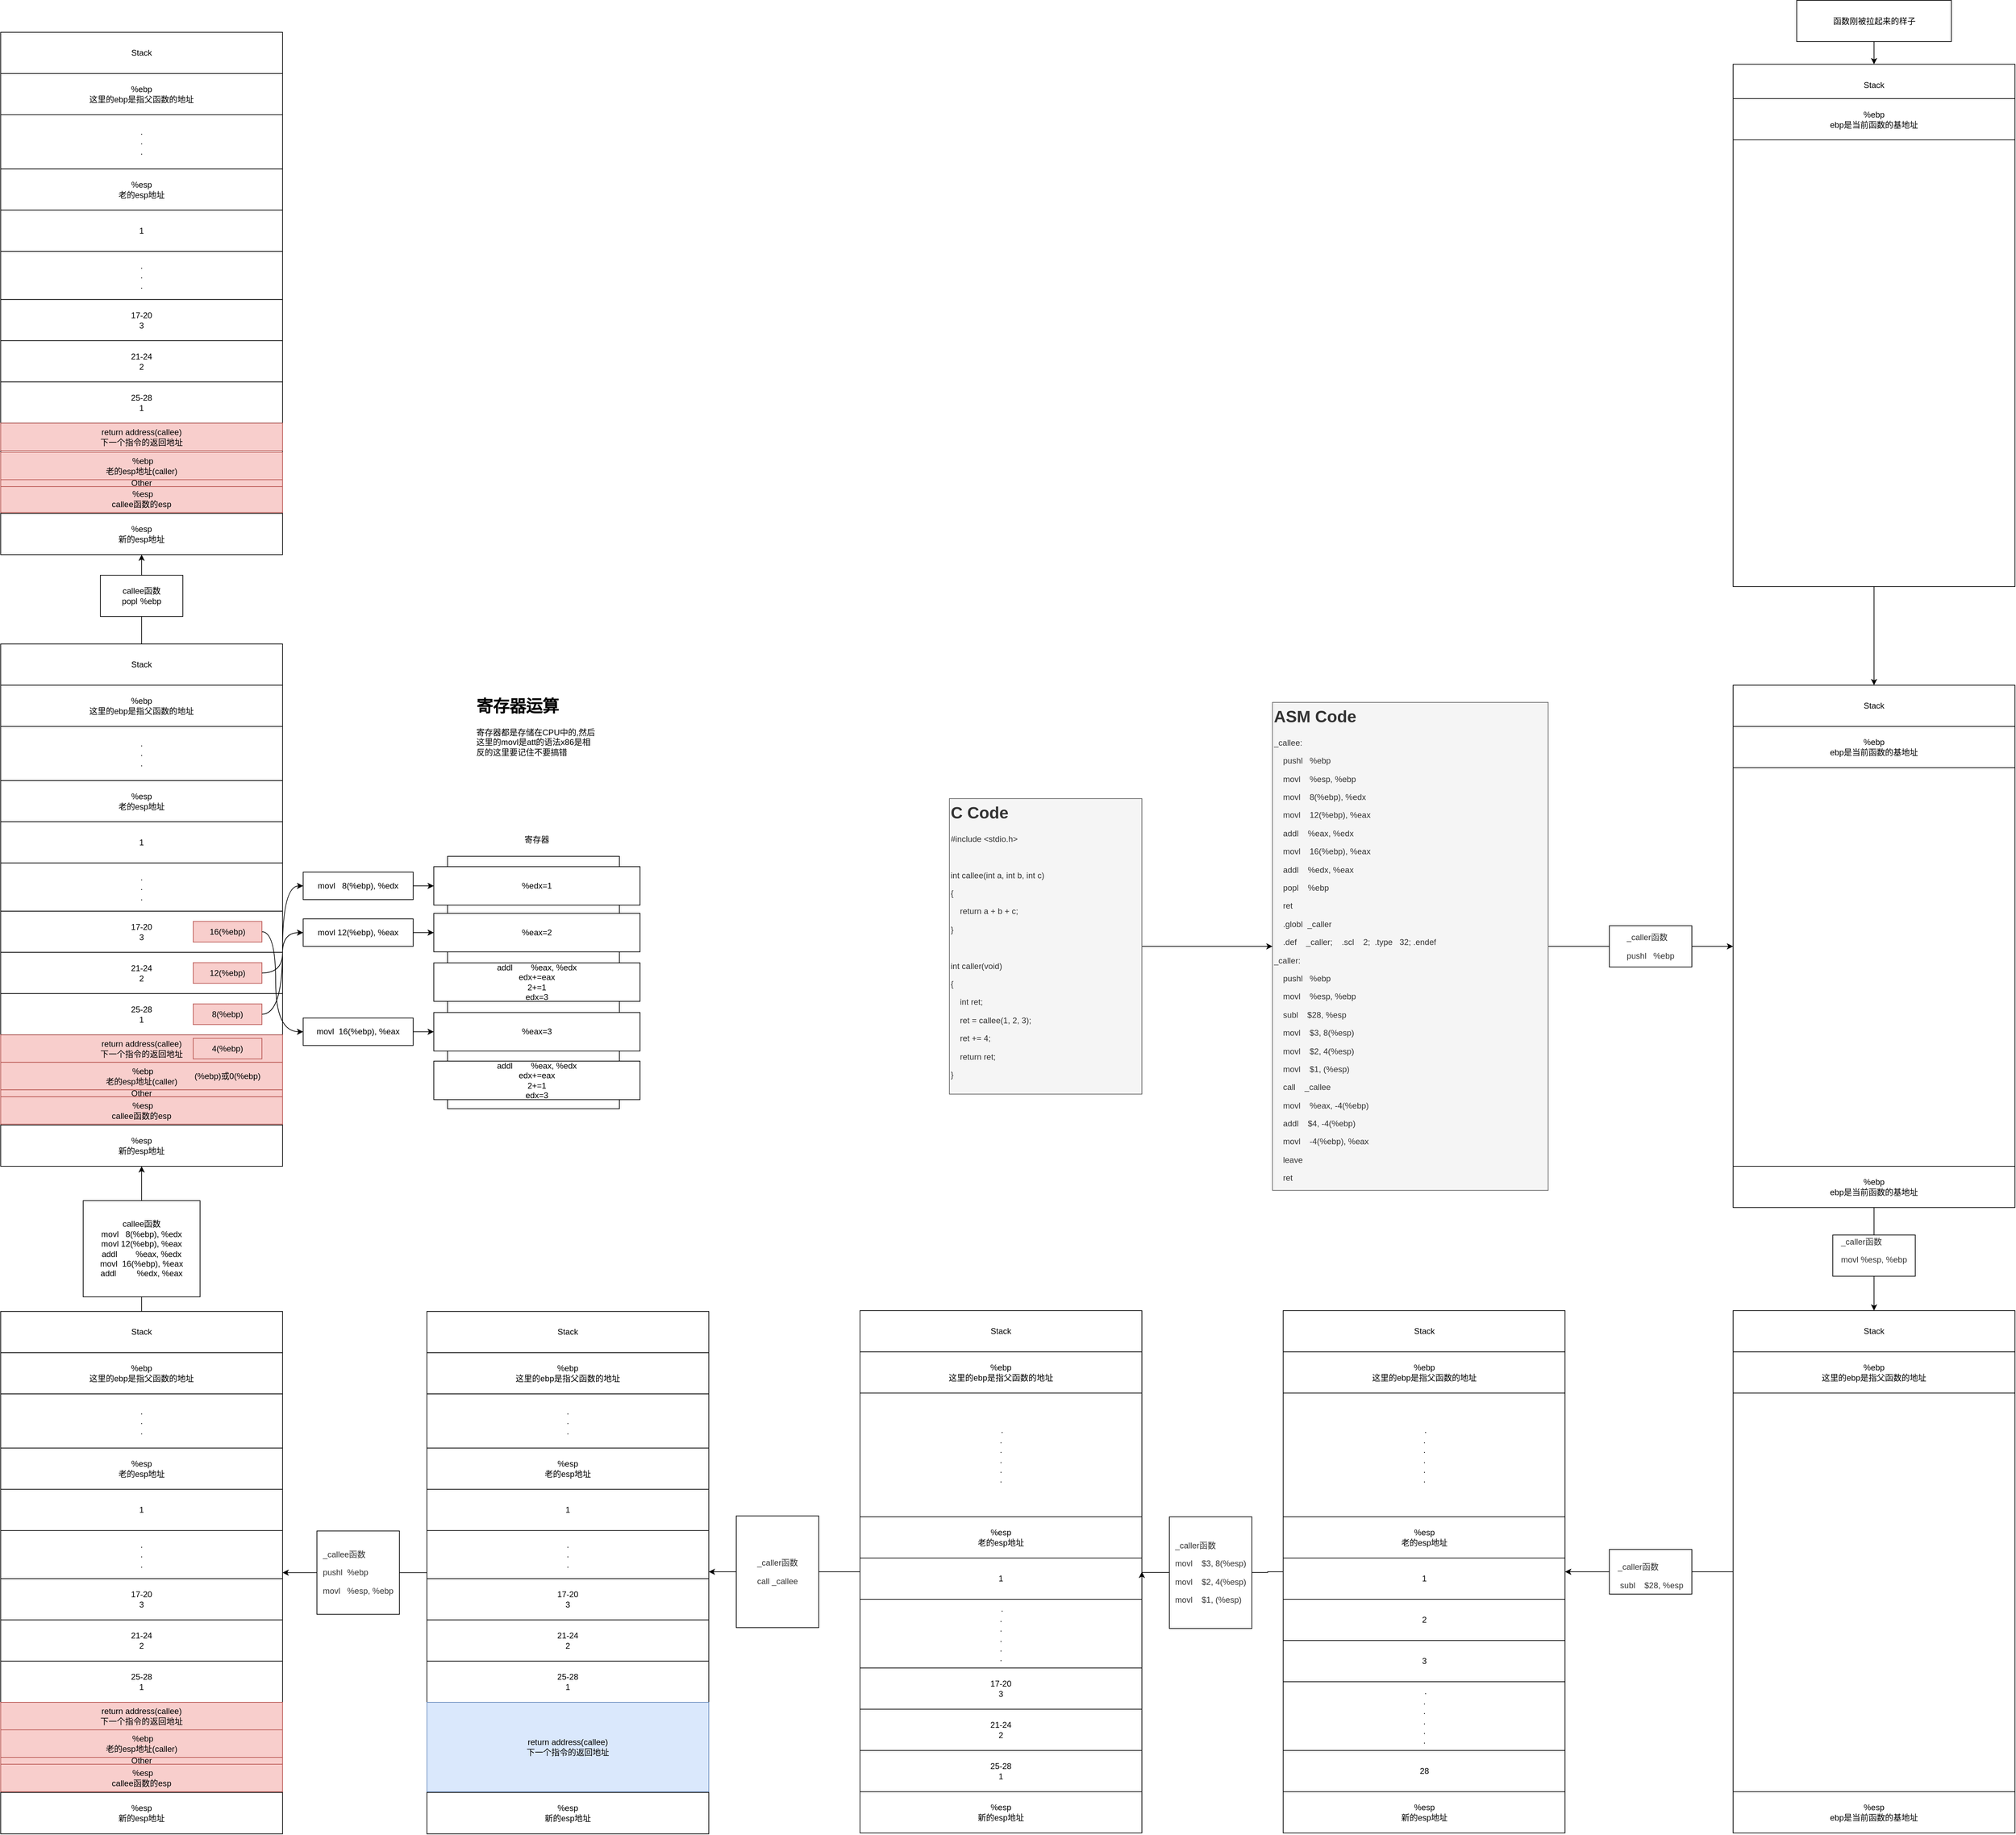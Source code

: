 <mxfile version="24.4.8" type="github">
  <diagram name="第 1 页" id="WcLqykNyLvqDwkTvPzCX">
    <mxGraphModel dx="3788" dy="3240" grid="1" gridSize="10" guides="1" tooltips="1" connect="1" arrows="1" fold="1" page="1" pageScale="1" pageWidth="827" pageHeight="1169" math="0" shadow="0">
      <root>
        <mxCell id="0" />
        <mxCell id="1" parent="0" />
        <mxCell id="uQRwRF5fo-uvdLEsApBY-5" style="edgeStyle=orthogonalEdgeStyle;rounded=0;orthogonalLoop=1;jettySize=auto;html=1;entryX=0;entryY=0.5;entryDx=0;entryDy=0;" edge="1" parent="1" source="uQRwRF5fo-uvdLEsApBY-3" target="uQRwRF5fo-uvdLEsApBY-4">
          <mxGeometry relative="1" as="geometry">
            <mxPoint x="-620" y="-450" as="targetPoint" />
          </mxGeometry>
        </mxCell>
        <mxCell id="uQRwRF5fo-uvdLEsApBY-3" value="&lt;h1 style=&quot;margin-top: 0px;&quot;&gt;C Code&lt;/h1&gt;&lt;p&gt;#include &amp;lt;stdio.h&amp;gt;&lt;/p&gt;&lt;p&gt;&lt;br&gt;&lt;/p&gt;&lt;p&gt;int callee(int a, int b, int c)&lt;/p&gt;&lt;p&gt;{&lt;/p&gt;&lt;p&gt;&amp;nbsp; &amp;nbsp; return a + b + c;&lt;/p&gt;&lt;p&gt;}&lt;/p&gt;&lt;p&gt;&lt;br&gt;&lt;/p&gt;&lt;p&gt;int caller(void)&lt;/p&gt;&lt;p&gt;{&lt;/p&gt;&lt;p&gt;&amp;nbsp; &amp;nbsp; int ret;&lt;/p&gt;&lt;p&gt;&amp;nbsp; &amp;nbsp; ret = callee(1, 2, 3);&lt;/p&gt;&lt;p&gt;&amp;nbsp; &amp;nbsp; ret += 4;&lt;/p&gt;&lt;p&gt;&amp;nbsp; &amp;nbsp; return ret;&lt;/p&gt;&lt;p&gt;}&lt;/p&gt;" style="text;html=1;whiteSpace=wrap;overflow=hidden;rounded=0;fillColor=#f5f5f5;fontColor=#333333;strokeColor=#666666;" vertex="1" parent="1">
          <mxGeometry x="-1020" y="-665" width="280" height="430" as="geometry" />
        </mxCell>
        <mxCell id="uQRwRF5fo-uvdLEsApBY-9" style="edgeStyle=orthogonalEdgeStyle;rounded=0;orthogonalLoop=1;jettySize=auto;html=1;entryX=0;entryY=0.5;entryDx=0;entryDy=0;" edge="1" parent="1" source="uQRwRF5fo-uvdLEsApBY-4" target="uQRwRF5fo-uvdLEsApBY-7">
          <mxGeometry relative="1" as="geometry" />
        </mxCell>
        <mxCell id="uQRwRF5fo-uvdLEsApBY-4" value="&lt;h1 style=&quot;margin-top: 0px;&quot;&gt;ASM Code&lt;/h1&gt;&lt;p&gt;_callee:&lt;/p&gt;&lt;p&gt;&amp;nbsp; &amp;nbsp; pushl&amp;nbsp; &amp;nbsp;%ebp&lt;/p&gt;&lt;p&gt;&amp;nbsp; &amp;nbsp; movl&amp;nbsp; &amp;nbsp; %esp, %ebp&lt;/p&gt;&lt;p&gt;&amp;nbsp; &amp;nbsp; movl&amp;nbsp; &amp;nbsp; 8(%ebp), %edx&lt;/p&gt;&lt;p&gt;&amp;nbsp; &amp;nbsp; movl&amp;nbsp; &amp;nbsp; 12(%ebp), %eax&lt;/p&gt;&lt;p&gt;&amp;nbsp; &amp;nbsp; addl&amp;nbsp; &amp;nbsp; %eax, %edx&lt;/p&gt;&lt;p&gt;&amp;nbsp; &amp;nbsp; movl&amp;nbsp; &amp;nbsp; 16(%ebp), %eax&lt;/p&gt;&lt;p&gt;&amp;nbsp; &amp;nbsp; addl&amp;nbsp; &amp;nbsp; %edx, %eax&lt;/p&gt;&lt;p&gt;&amp;nbsp; &amp;nbsp; popl&amp;nbsp; &amp;nbsp; %ebp&lt;/p&gt;&lt;p&gt;&amp;nbsp; &amp;nbsp; ret&lt;/p&gt;&lt;p&gt;&amp;nbsp; &amp;nbsp; .globl&amp;nbsp; _caller&lt;/p&gt;&lt;p&gt;&amp;nbsp; &amp;nbsp; .def&amp;nbsp; &amp;nbsp; _caller;&amp;nbsp; &amp;nbsp; .scl&amp;nbsp; &amp;nbsp; 2;&amp;nbsp; .type&amp;nbsp; &amp;nbsp;32; .endef&lt;/p&gt;&lt;p&gt;_caller:&lt;/p&gt;&lt;p&gt;&amp;nbsp; &amp;nbsp; pushl&amp;nbsp; &amp;nbsp;%ebp&lt;/p&gt;&lt;p&gt;&amp;nbsp; &amp;nbsp; movl&amp;nbsp; &amp;nbsp; %esp, %ebp&lt;/p&gt;&lt;p&gt;&amp;nbsp; &amp;nbsp; subl&amp;nbsp; &amp;nbsp; $28, %esp&lt;/p&gt;&lt;p&gt;&amp;nbsp; &amp;nbsp; movl&amp;nbsp; &amp;nbsp; $3, 8(%esp)&lt;/p&gt;&lt;p&gt;&amp;nbsp; &amp;nbsp; movl&amp;nbsp; &amp;nbsp; $2, 4(%esp)&lt;/p&gt;&lt;p&gt;&amp;nbsp; &amp;nbsp; movl&amp;nbsp; &amp;nbsp; $1, (%esp)&lt;/p&gt;&lt;p&gt;&amp;nbsp; &amp;nbsp; call&amp;nbsp; &amp;nbsp; _callee&lt;/p&gt;&lt;p&gt;&amp;nbsp; &amp;nbsp; movl&amp;nbsp; &amp;nbsp; %eax, -4(%ebp)&lt;/p&gt;&lt;p&gt;&amp;nbsp; &amp;nbsp; addl&amp;nbsp; &amp;nbsp; $4, -4(%ebp)&lt;/p&gt;&lt;p&gt;&amp;nbsp; &amp;nbsp; movl&amp;nbsp; &amp;nbsp; -4(%ebp), %eax&lt;/p&gt;&lt;p&gt;&amp;nbsp; &amp;nbsp; leave&lt;/p&gt;&lt;p&gt;&amp;nbsp; &amp;nbsp; ret&lt;/p&gt;" style="text;html=1;whiteSpace=wrap;overflow=hidden;rounded=0;fillColor=#f5f5f5;fontColor=#333333;strokeColor=#666666;" vertex="1" parent="1">
          <mxGeometry x="-550" y="-805" width="401" height="710" as="geometry" />
        </mxCell>
        <mxCell id="uQRwRF5fo-uvdLEsApBY-18" style="edgeStyle=orthogonalEdgeStyle;rounded=0;orthogonalLoop=1;jettySize=auto;html=1;entryX=0.5;entryY=0;entryDx=0;entryDy=0;" edge="1" parent="1" source="uQRwRF5fo-uvdLEsApBY-7" target="uQRwRF5fo-uvdLEsApBY-16">
          <mxGeometry relative="1" as="geometry" />
        </mxCell>
        <mxCell id="uQRwRF5fo-uvdLEsApBY-7" value="" style="rounded=0;whiteSpace=wrap;html=1;" vertex="1" parent="1">
          <mxGeometry x="120" y="-830" width="410" height="760" as="geometry" />
        </mxCell>
        <mxCell id="uQRwRF5fo-uvdLEsApBY-8" value="Stack" style="rounded=0;whiteSpace=wrap;html=1;" vertex="1" parent="1">
          <mxGeometry x="120" y="-830" width="410" height="60" as="geometry" />
        </mxCell>
        <mxCell id="uQRwRF5fo-uvdLEsApBY-11" value="&lt;p style=&quot;color: rgb(51, 51, 51); text-align: left;&quot;&gt;&lt;span style=&quot;background-color: initial;&quot;&gt;_caller&lt;/span&gt;函数&lt;/p&gt;&lt;p style=&quot;color: rgb(51, 51, 51); text-align: left;&quot;&gt;pushl&amp;nbsp; &amp;nbsp;%ebp&lt;/p&gt;" style="rounded=0;whiteSpace=wrap;html=1;" vertex="1" parent="1">
          <mxGeometry x="-60" y="-480" width="120" height="60" as="geometry" />
        </mxCell>
        <mxCell id="uQRwRF5fo-uvdLEsApBY-13" value="%ebp&lt;div&gt;ebp是当前函数的基地址&lt;/div&gt;" style="rounded=0;whiteSpace=wrap;html=1;" vertex="1" parent="1">
          <mxGeometry x="120" y="-130" width="410" height="60" as="geometry" />
        </mxCell>
        <mxCell id="uQRwRF5fo-uvdLEsApBY-14" value="&lt;p style=&quot;color: rgb(51, 51, 51); text-align: left;&quot;&gt;&lt;span style=&quot;background-color: initial;&quot;&gt;_caller&lt;/span&gt;函数&lt;/p&gt;&lt;p style=&quot;color: rgb(51, 51, 51); text-align: left;&quot;&gt;&lt;span style=&quot;background-color: initial;&quot;&gt;movl %esp, %ebp&lt;/span&gt;&lt;br&gt;&lt;/p&gt;&lt;div&gt;&lt;br&gt;&lt;/div&gt;" style="rounded=0;whiteSpace=wrap;html=1;" vertex="1" parent="1">
          <mxGeometry x="265" y="-30" width="120" height="60" as="geometry" />
        </mxCell>
        <mxCell id="uQRwRF5fo-uvdLEsApBY-31" style="edgeStyle=orthogonalEdgeStyle;rounded=0;orthogonalLoop=1;jettySize=auto;html=1;entryX=1;entryY=0.5;entryDx=0;entryDy=0;" edge="1" parent="1" source="uQRwRF5fo-uvdLEsApBY-15" target="uQRwRF5fo-uvdLEsApBY-27">
          <mxGeometry relative="1" as="geometry" />
        </mxCell>
        <mxCell id="uQRwRF5fo-uvdLEsApBY-15" value="" style="rounded=0;whiteSpace=wrap;html=1;" vertex="1" parent="1">
          <mxGeometry x="120" y="80" width="410" height="760" as="geometry" />
        </mxCell>
        <mxCell id="uQRwRF5fo-uvdLEsApBY-16" value="Stack" style="rounded=0;whiteSpace=wrap;html=1;" vertex="1" parent="1">
          <mxGeometry x="120" y="80" width="410" height="60" as="geometry" />
        </mxCell>
        <mxCell id="uQRwRF5fo-uvdLEsApBY-17" value="%ebp&lt;div&gt;这里的ebp是指父函数的地址&lt;/div&gt;" style="rounded=0;whiteSpace=wrap;html=1;" vertex="1" parent="1">
          <mxGeometry x="120" y="140" width="410" height="60" as="geometry" />
        </mxCell>
        <mxCell id="uQRwRF5fo-uvdLEsApBY-19" value="%esp&lt;div&gt;ebp是当前函数的基地址&lt;/div&gt;" style="rounded=0;whiteSpace=wrap;html=1;" vertex="1" parent="1">
          <mxGeometry x="120" y="780" width="410" height="60" as="geometry" />
        </mxCell>
        <mxCell id="uQRwRF5fo-uvdLEsApBY-23" style="edgeStyle=orthogonalEdgeStyle;rounded=0;orthogonalLoop=1;jettySize=auto;html=1;entryX=0.5;entryY=0;entryDx=0;entryDy=0;" edge="1" parent="1" source="uQRwRF5fo-uvdLEsApBY-20" target="uQRwRF5fo-uvdLEsApBY-8">
          <mxGeometry relative="1" as="geometry" />
        </mxCell>
        <mxCell id="uQRwRF5fo-uvdLEsApBY-20" value="" style="rounded=0;whiteSpace=wrap;html=1;" vertex="1" parent="1">
          <mxGeometry x="120" y="-1733.5" width="410" height="760" as="geometry" />
        </mxCell>
        <mxCell id="uQRwRF5fo-uvdLEsApBY-21" value="Stack" style="rounded=0;whiteSpace=wrap;html=1;" vertex="1" parent="1">
          <mxGeometry x="120" y="-1733.5" width="410" height="60" as="geometry" />
        </mxCell>
        <mxCell id="uQRwRF5fo-uvdLEsApBY-22" value="%ebp&lt;div&gt;ebp是当前函数的基地址&lt;/div&gt;" style="rounded=0;whiteSpace=wrap;html=1;" vertex="1" parent="1">
          <mxGeometry x="120" y="-1683.5" width="410" height="60" as="geometry" />
        </mxCell>
        <mxCell id="uQRwRF5fo-uvdLEsApBY-25" style="edgeStyle=orthogonalEdgeStyle;rounded=0;orthogonalLoop=1;jettySize=auto;html=1;entryX=0.5;entryY=0;entryDx=0;entryDy=0;" edge="1" parent="1" source="uQRwRF5fo-uvdLEsApBY-24" target="uQRwRF5fo-uvdLEsApBY-21">
          <mxGeometry relative="1" as="geometry" />
        </mxCell>
        <mxCell id="uQRwRF5fo-uvdLEsApBY-24" value="函数刚被拉起来的样子" style="rounded=0;whiteSpace=wrap;html=1;" vertex="1" parent="1">
          <mxGeometry x="212.5" y="-1826.5" width="225" height="60" as="geometry" />
        </mxCell>
        <mxCell id="uQRwRF5fo-uvdLEsApBY-26" value="%ebp&lt;div&gt;ebp是当前函数的基地址&lt;/div&gt;" style="rounded=0;whiteSpace=wrap;html=1;" vertex="1" parent="1">
          <mxGeometry x="120" y="-770" width="410" height="60" as="geometry" />
        </mxCell>
        <mxCell id="uQRwRF5fo-uvdLEsApBY-27" value="" style="rounded=0;whiteSpace=wrap;html=1;" vertex="1" parent="1">
          <mxGeometry x="-534.5" y="80" width="410" height="760" as="geometry" />
        </mxCell>
        <mxCell id="uQRwRF5fo-uvdLEsApBY-28" value="Stack" style="rounded=0;whiteSpace=wrap;html=1;" vertex="1" parent="1">
          <mxGeometry x="-534.5" y="80" width="410" height="60" as="geometry" />
        </mxCell>
        <mxCell id="uQRwRF5fo-uvdLEsApBY-29" value="%ebp&lt;div&gt;这里的ebp是指父函数的地址&lt;/div&gt;" style="rounded=0;whiteSpace=wrap;html=1;" vertex="1" parent="1">
          <mxGeometry x="-534.5" y="140" width="410" height="60" as="geometry" />
        </mxCell>
        <mxCell id="uQRwRF5fo-uvdLEsApBY-30" value="%esp&lt;div&gt;老的esp地址&lt;/div&gt;" style="rounded=0;whiteSpace=wrap;html=1;" vertex="1" parent="1">
          <mxGeometry x="-534.5" y="380" width="410" height="60" as="geometry" />
        </mxCell>
        <mxCell id="uQRwRF5fo-uvdLEsApBY-32" value="&lt;div&gt;&lt;p style=&quot;color: rgb(51, 51, 51); text-align: left;&quot;&gt;&lt;span style=&quot;background-color: initial;&quot;&gt;_caller&lt;/span&gt;函数&lt;/p&gt;&lt;/div&gt;&amp;nbsp;&lt;span style=&quot;color: rgb(51, 51, 51); text-align: left; background-color: initial;&quot;&gt;subl&amp;nbsp; &amp;nbsp; $28, %esp&lt;/span&gt;" style="rounded=0;whiteSpace=wrap;html=1;" vertex="1" parent="1">
          <mxGeometry x="-60" y="427.5" width="120" height="65" as="geometry" />
        </mxCell>
        <mxCell id="uQRwRF5fo-uvdLEsApBY-33" value="&amp;nbsp;.&lt;div&gt;.&lt;/div&gt;&lt;div&gt;.&lt;/div&gt;&lt;div&gt;.&lt;/div&gt;&lt;div&gt;.&lt;/div&gt;&lt;div&gt;.&lt;/div&gt;" style="rounded=0;whiteSpace=wrap;html=1;" vertex="1" parent="1">
          <mxGeometry x="-534.5" y="200" width="410" height="180" as="geometry" />
        </mxCell>
        <mxCell id="uQRwRF5fo-uvdLEsApBY-36" value="1" style="rounded=0;whiteSpace=wrap;html=1;" vertex="1" parent="1">
          <mxGeometry x="-534.5" y="440" width="410" height="60" as="geometry" />
        </mxCell>
        <mxCell id="uQRwRF5fo-uvdLEsApBY-37" value="2" style="rounded=0;whiteSpace=wrap;html=1;" vertex="1" parent="1">
          <mxGeometry x="-534.5" y="500" width="410" height="60" as="geometry" />
        </mxCell>
        <mxCell id="uQRwRF5fo-uvdLEsApBY-38" value="3" style="rounded=0;whiteSpace=wrap;html=1;" vertex="1" parent="1">
          <mxGeometry x="-534.5" y="560" width="410" height="60" as="geometry" />
        </mxCell>
        <mxCell id="uQRwRF5fo-uvdLEsApBY-41" value="28" style="rounded=0;whiteSpace=wrap;html=1;" vertex="1" parent="1">
          <mxGeometry x="-534.5" y="720" width="410" height="60" as="geometry" />
        </mxCell>
        <mxCell id="uQRwRF5fo-uvdLEsApBY-42" value="%esp&lt;div&gt;新的esp地址&lt;/div&gt;" style="rounded=0;whiteSpace=wrap;html=1;" vertex="1" parent="1">
          <mxGeometry x="-534.5" y="780" width="410" height="60" as="geometry" />
        </mxCell>
        <mxCell id="uQRwRF5fo-uvdLEsApBY-43" value="&amp;nbsp;.&lt;div&gt;.&lt;/div&gt;&lt;div&gt;.&lt;/div&gt;&lt;div&gt;.&lt;/div&gt;&lt;div&gt;.&lt;/div&gt;&lt;div&gt;.&lt;/div&gt;" style="rounded=0;whiteSpace=wrap;html=1;" vertex="1" parent="1">
          <mxGeometry x="-534.5" y="620" width="410" height="100" as="geometry" />
        </mxCell>
        <mxCell id="uQRwRF5fo-uvdLEsApBY-73" style="edgeStyle=orthogonalEdgeStyle;rounded=0;orthogonalLoop=1;jettySize=auto;html=1;entryX=1;entryY=0.5;entryDx=0;entryDy=0;" edge="1" parent="1" source="uQRwRF5fo-uvdLEsApBY-44">
          <mxGeometry relative="1" as="geometry">
            <mxPoint x="-1370" y="460.0" as="targetPoint" />
          </mxGeometry>
        </mxCell>
        <mxCell id="uQRwRF5fo-uvdLEsApBY-44" value="" style="rounded=0;whiteSpace=wrap;html=1;" vertex="1" parent="1">
          <mxGeometry x="-1150" y="80" width="410" height="760" as="geometry" />
        </mxCell>
        <mxCell id="uQRwRF5fo-uvdLEsApBY-45" value="Stack" style="rounded=0;whiteSpace=wrap;html=1;" vertex="1" parent="1">
          <mxGeometry x="-1150" y="80" width="410" height="60" as="geometry" />
        </mxCell>
        <mxCell id="uQRwRF5fo-uvdLEsApBY-46" value="%ebp&lt;div&gt;这里的ebp是指父函数的地址&lt;/div&gt;" style="rounded=0;whiteSpace=wrap;html=1;" vertex="1" parent="1">
          <mxGeometry x="-1150" y="140" width="410" height="60" as="geometry" />
        </mxCell>
        <mxCell id="uQRwRF5fo-uvdLEsApBY-47" value="%esp&lt;div&gt;老的esp地址&lt;/div&gt;" style="rounded=0;whiteSpace=wrap;html=1;" vertex="1" parent="1">
          <mxGeometry x="-1150" y="380" width="410" height="60" as="geometry" />
        </mxCell>
        <mxCell id="uQRwRF5fo-uvdLEsApBY-48" value="&amp;nbsp;.&lt;div&gt;.&lt;/div&gt;&lt;div&gt;.&lt;/div&gt;&lt;div&gt;.&lt;/div&gt;&lt;div&gt;.&lt;/div&gt;&lt;div&gt;.&lt;/div&gt;" style="rounded=0;whiteSpace=wrap;html=1;" vertex="1" parent="1">
          <mxGeometry x="-1150" y="200" width="410" height="180" as="geometry" />
        </mxCell>
        <mxCell id="uQRwRF5fo-uvdLEsApBY-49" value="&lt;div&gt;17-20&lt;/div&gt;&lt;div&gt;3&lt;/div&gt;" style="rounded=0;whiteSpace=wrap;html=1;" vertex="1" parent="1">
          <mxGeometry x="-1150" y="600" width="410" height="60" as="geometry" />
        </mxCell>
        <mxCell id="uQRwRF5fo-uvdLEsApBY-50" value="&lt;div&gt;21-24&lt;/div&gt;&lt;div&gt;2&lt;/div&gt;" style="rounded=0;whiteSpace=wrap;html=1;" vertex="1" parent="1">
          <mxGeometry x="-1150" y="660" width="410" height="60" as="geometry" />
        </mxCell>
        <mxCell id="uQRwRF5fo-uvdLEsApBY-51" value="&lt;div&gt;25-28&lt;/div&gt;&lt;div&gt;1&lt;/div&gt;" style="rounded=0;whiteSpace=wrap;html=1;" vertex="1" parent="1">
          <mxGeometry x="-1150" y="720" width="410" height="60" as="geometry" />
        </mxCell>
        <mxCell id="uQRwRF5fo-uvdLEsApBY-52" value="1" style="rounded=0;whiteSpace=wrap;html=1;" vertex="1" parent="1">
          <mxGeometry x="-1150" y="440" width="410" height="60" as="geometry" />
        </mxCell>
        <mxCell id="uQRwRF5fo-uvdLEsApBY-53" value="%esp&lt;div&gt;新的esp地址&lt;/div&gt;" style="rounded=0;whiteSpace=wrap;html=1;" vertex="1" parent="1">
          <mxGeometry x="-1150" y="780" width="410" height="60" as="geometry" />
        </mxCell>
        <mxCell id="uQRwRF5fo-uvdLEsApBY-54" value="&amp;nbsp;.&lt;div&gt;.&lt;/div&gt;&lt;div&gt;.&lt;/div&gt;&lt;div&gt;.&lt;/div&gt;&lt;div&gt;.&lt;/div&gt;&lt;div&gt;.&lt;/div&gt;" style="rounded=0;whiteSpace=wrap;html=1;" vertex="1" parent="1">
          <mxGeometry x="-1150" y="500" width="410" height="100" as="geometry" />
        </mxCell>
        <mxCell id="uQRwRF5fo-uvdLEsApBY-59" value="" style="edgeStyle=orthogonalEdgeStyle;rounded=0;orthogonalLoop=1;jettySize=auto;html=1;entryX=1;entryY=0.5;entryDx=0;entryDy=0;" edge="1" parent="1" source="uQRwRF5fo-uvdLEsApBY-27" target="uQRwRF5fo-uvdLEsApBY-44">
          <mxGeometry relative="1" as="geometry">
            <mxPoint x="-534" y="460" as="sourcePoint" />
            <mxPoint x="-720" y="460" as="targetPoint" />
            <Array as="points">
              <mxPoint x="-557" y="460" />
              <mxPoint x="-740" y="461" />
            </Array>
          </mxGeometry>
        </mxCell>
        <mxCell id="uQRwRF5fo-uvdLEsApBY-60" value="&lt;div&gt;&lt;p style=&quot;color: rgb(51, 51, 51); text-align: left;&quot;&gt;&lt;span style=&quot;background-color: initial;&quot;&gt;_caller&lt;/span&gt;函数&lt;/p&gt;&lt;/div&gt;&lt;p style=&quot;color: rgb(51, 51, 51); text-align: left;&quot;&gt;movl&amp;nbsp; &amp;nbsp; $3, 8(%esp)&lt;/p&gt;&lt;p style=&quot;color: rgb(51, 51, 51); text-align: left;&quot;&gt;movl&amp;nbsp; &amp;nbsp; $2, 4(%esp)&lt;/p&gt;&lt;p style=&quot;color: rgb(51, 51, 51); text-align: left;&quot;&gt;&lt;span style=&quot;background-color: initial;&quot;&gt;movl&amp;nbsp; &amp;nbsp; $1, (%esp)&lt;/span&gt;&lt;/p&gt;" style="rounded=0;whiteSpace=wrap;html=1;" vertex="1" parent="1">
          <mxGeometry x="-700" y="380" width="120" height="162.5" as="geometry" />
        </mxCell>
        <mxCell id="uQRwRF5fo-uvdLEsApBY-72" value="&lt;div&gt;&lt;p style=&quot;color: rgb(51, 51, 51); text-align: left;&quot;&gt;&lt;span style=&quot;background-color: initial;&quot;&gt;_caller&lt;/span&gt;函数&lt;/p&gt;&lt;p style=&quot;color: rgb(51, 51, 51); text-align: left;&quot;&gt;call _callee&lt;/p&gt;&lt;/div&gt;" style="rounded=0;whiteSpace=wrap;html=1;" vertex="1" parent="1">
          <mxGeometry x="-1330" y="378.75" width="120" height="162.5" as="geometry" />
        </mxCell>
        <mxCell id="uQRwRF5fo-uvdLEsApBY-108" style="edgeStyle=orthogonalEdgeStyle;rounded=0;orthogonalLoop=1;jettySize=auto;html=1;" edge="1" parent="1" source="uQRwRF5fo-uvdLEsApBY-75" target="uQRwRF5fo-uvdLEsApBY-88">
          <mxGeometry relative="1" as="geometry" />
        </mxCell>
        <mxCell id="uQRwRF5fo-uvdLEsApBY-75" value="" style="rounded=0;whiteSpace=wrap;html=1;" vertex="1" parent="1">
          <mxGeometry x="-1780" y="81.25" width="410" height="760" as="geometry" />
        </mxCell>
        <mxCell id="uQRwRF5fo-uvdLEsApBY-76" value="Stack" style="rounded=0;whiteSpace=wrap;html=1;" vertex="1" parent="1">
          <mxGeometry x="-1780" y="81.25" width="410" height="60" as="geometry" />
        </mxCell>
        <mxCell id="uQRwRF5fo-uvdLEsApBY-77" value="%ebp&lt;div&gt;这里的ebp是指父函数的地址&lt;/div&gt;" style="rounded=0;whiteSpace=wrap;html=1;" vertex="1" parent="1">
          <mxGeometry x="-1780" y="141.25" width="410" height="60" as="geometry" />
        </mxCell>
        <mxCell id="uQRwRF5fo-uvdLEsApBY-78" value="%esp&lt;div&gt;老的esp地址&lt;/div&gt;" style="rounded=0;whiteSpace=wrap;html=1;" vertex="1" parent="1">
          <mxGeometry x="-1780" y="280" width="410" height="60" as="geometry" />
        </mxCell>
        <mxCell id="uQRwRF5fo-uvdLEsApBY-79" value=".&lt;div&gt;.&lt;/div&gt;&lt;div&gt;.&lt;/div&gt;" style="rounded=0;whiteSpace=wrap;html=1;" vertex="1" parent="1">
          <mxGeometry x="-1780" y="201.25" width="410" height="78.75" as="geometry" />
        </mxCell>
        <mxCell id="uQRwRF5fo-uvdLEsApBY-80" value="&lt;div&gt;17-20&lt;/div&gt;&lt;div&gt;3&lt;/div&gt;" style="rounded=0;whiteSpace=wrap;html=1;" vertex="1" parent="1">
          <mxGeometry x="-1780" y="470" width="410" height="60" as="geometry" />
        </mxCell>
        <mxCell id="uQRwRF5fo-uvdLEsApBY-81" value="&lt;div&gt;21-24&lt;/div&gt;&lt;div&gt;2&lt;/div&gt;" style="rounded=0;whiteSpace=wrap;html=1;" vertex="1" parent="1">
          <mxGeometry x="-1780" y="530" width="410" height="60" as="geometry" />
        </mxCell>
        <mxCell id="uQRwRF5fo-uvdLEsApBY-82" value="&lt;div&gt;25-28&lt;/div&gt;&lt;div&gt;1&lt;/div&gt;" style="rounded=0;whiteSpace=wrap;html=1;" vertex="1" parent="1">
          <mxGeometry x="-1780" y="590" width="410" height="60" as="geometry" />
        </mxCell>
        <mxCell id="uQRwRF5fo-uvdLEsApBY-83" value="1" style="rounded=0;whiteSpace=wrap;html=1;" vertex="1" parent="1">
          <mxGeometry x="-1780" y="340" width="410" height="60" as="geometry" />
        </mxCell>
        <mxCell id="uQRwRF5fo-uvdLEsApBY-84" value="%esp&lt;div&gt;新的esp地址&lt;/div&gt;" style="rounded=0;whiteSpace=wrap;html=1;" vertex="1" parent="1">
          <mxGeometry x="-1780" y="781.25" width="410" height="60" as="geometry" />
        </mxCell>
        <mxCell id="uQRwRF5fo-uvdLEsApBY-85" value=".&lt;div&gt;.&lt;/div&gt;&lt;div&gt;.&lt;/div&gt;" style="rounded=0;whiteSpace=wrap;html=1;" vertex="1" parent="1">
          <mxGeometry x="-1780" y="400" width="410" height="70" as="geometry" />
        </mxCell>
        <mxCell id="uQRwRF5fo-uvdLEsApBY-87" value="&lt;div&gt;return address(callee)&lt;/div&gt;下一个指令的返回地址" style="rounded=0;whiteSpace=wrap;html=1;fillColor=#dae8fc;strokeColor=#6c8ebf;" vertex="1" parent="1">
          <mxGeometry x="-1780" y="650" width="410" height="130" as="geometry" />
        </mxCell>
        <mxCell id="uQRwRF5fo-uvdLEsApBY-88" value="" style="rounded=0;whiteSpace=wrap;html=1;" vertex="1" parent="1">
          <mxGeometry x="-2400" y="81.25" width="410" height="760" as="geometry" />
        </mxCell>
        <mxCell id="uQRwRF5fo-uvdLEsApBY-123" style="edgeStyle=orthogonalEdgeStyle;rounded=0;orthogonalLoop=1;jettySize=auto;html=1;entryX=0.5;entryY=1;entryDx=0;entryDy=0;" edge="1" parent="1" source="uQRwRF5fo-uvdLEsApBY-89" target="uQRwRF5fo-uvdLEsApBY-109">
          <mxGeometry relative="1" as="geometry" />
        </mxCell>
        <mxCell id="uQRwRF5fo-uvdLEsApBY-89" value="Stack" style="rounded=0;whiteSpace=wrap;html=1;" vertex="1" parent="1">
          <mxGeometry x="-2400" y="81.25" width="410" height="60" as="geometry" />
        </mxCell>
        <mxCell id="uQRwRF5fo-uvdLEsApBY-90" value="%ebp&lt;div&gt;这里的ebp是指父函数的地址&lt;/div&gt;" style="rounded=0;whiteSpace=wrap;html=1;" vertex="1" parent="1">
          <mxGeometry x="-2400" y="141.25" width="410" height="60" as="geometry" />
        </mxCell>
        <mxCell id="uQRwRF5fo-uvdLEsApBY-91" value="%esp&lt;div&gt;老的esp地址&lt;/div&gt;" style="rounded=0;whiteSpace=wrap;html=1;" vertex="1" parent="1">
          <mxGeometry x="-2400" y="280" width="410" height="60" as="geometry" />
        </mxCell>
        <mxCell id="uQRwRF5fo-uvdLEsApBY-92" value=".&lt;div&gt;.&lt;/div&gt;&lt;div&gt;.&lt;/div&gt;" style="rounded=0;whiteSpace=wrap;html=1;" vertex="1" parent="1">
          <mxGeometry x="-2400" y="201.25" width="410" height="78.75" as="geometry" />
        </mxCell>
        <mxCell id="uQRwRF5fo-uvdLEsApBY-93" value="&lt;div&gt;17-20&lt;/div&gt;&lt;div&gt;3&lt;/div&gt;" style="rounded=0;whiteSpace=wrap;html=1;" vertex="1" parent="1">
          <mxGeometry x="-2400" y="470" width="410" height="60" as="geometry" />
        </mxCell>
        <mxCell id="uQRwRF5fo-uvdLEsApBY-94" value="&lt;div&gt;21-24&lt;/div&gt;&lt;div&gt;2&lt;/div&gt;" style="rounded=0;whiteSpace=wrap;html=1;" vertex="1" parent="1">
          <mxGeometry x="-2400" y="530" width="410" height="60" as="geometry" />
        </mxCell>
        <mxCell id="uQRwRF5fo-uvdLEsApBY-95" value="&lt;div&gt;25-28&lt;/div&gt;&lt;div&gt;1&lt;/div&gt;" style="rounded=0;whiteSpace=wrap;html=1;" vertex="1" parent="1">
          <mxGeometry x="-2400" y="590" width="410" height="60" as="geometry" />
        </mxCell>
        <mxCell id="uQRwRF5fo-uvdLEsApBY-96" value="1" style="rounded=0;whiteSpace=wrap;html=1;" vertex="1" parent="1">
          <mxGeometry x="-2400" y="340" width="410" height="60" as="geometry" />
        </mxCell>
        <mxCell id="uQRwRF5fo-uvdLEsApBY-97" value="%esp&lt;div&gt;新的esp地址&lt;/div&gt;" style="rounded=0;whiteSpace=wrap;html=1;" vertex="1" parent="1">
          <mxGeometry x="-2400" y="781.25" width="410" height="60" as="geometry" />
        </mxCell>
        <mxCell id="uQRwRF5fo-uvdLEsApBY-98" value=".&lt;div&gt;.&lt;/div&gt;&lt;div&gt;.&lt;/div&gt;" style="rounded=0;whiteSpace=wrap;html=1;" vertex="1" parent="1">
          <mxGeometry x="-2400" y="400" width="410" height="70" as="geometry" />
        </mxCell>
        <mxCell id="uQRwRF5fo-uvdLEsApBY-99" value="&lt;div&gt;return address(callee)&lt;/div&gt;下一个指令的返回地址" style="rounded=0;whiteSpace=wrap;html=1;fillColor=#f8cecc;strokeColor=#b85450;" vertex="1" parent="1">
          <mxGeometry x="-2400" y="650" width="410" height="40" as="geometry" />
        </mxCell>
        <mxCell id="uQRwRF5fo-uvdLEsApBY-104" value="&amp;nbsp;%esp&lt;div&gt;&lt;/div&gt;&lt;div&gt;callee函数的esp&lt;/div&gt;" style="rounded=0;whiteSpace=wrap;html=1;fillColor=#f8cecc;strokeColor=#b85450;" vertex="1" parent="1">
          <mxGeometry x="-2400" y="740" width="410" height="40" as="geometry" />
        </mxCell>
        <mxCell id="uQRwRF5fo-uvdLEsApBY-105" value="&amp;nbsp;%ebp&lt;div&gt;&lt;/div&gt;&lt;div&gt;老的esp地址(caller)&lt;/div&gt;" style="rounded=0;whiteSpace=wrap;html=1;fillColor=#f8cecc;strokeColor=#b85450;" vertex="1" parent="1">
          <mxGeometry x="-2400" y="690" width="410" height="40" as="geometry" />
        </mxCell>
        <mxCell id="uQRwRF5fo-uvdLEsApBY-107" value="&lt;p style=&quot;color: rgb(51, 51, 51); text-align: left;&quot;&gt;&lt;span style=&quot;background-color: initial;&quot;&gt;_callee&lt;/span&gt;函数&lt;/p&gt;&lt;p style=&quot;color: rgb(51, 51, 51); text-align: left;&quot;&gt;&lt;span style=&quot;background-color: initial;&quot;&gt;pushl&amp;nbsp; &lt;/span&gt;&lt;span style=&quot;background-color: initial;&quot;&gt;%ebp&lt;/span&gt;&lt;/p&gt;&lt;p style=&quot;color: rgb(51, 51, 51); text-align: left;&quot;&gt;&lt;span style=&quot;background-color: initial;&quot;&gt;movl&amp;nbsp; &amp;nbsp;%esp, %ebp&lt;/span&gt;&lt;/p&gt;" style="rounded=0;whiteSpace=wrap;html=1;" vertex="1" parent="1">
          <mxGeometry x="-1940" y="400.63" width="120" height="121.25" as="geometry" />
        </mxCell>
        <mxCell id="uQRwRF5fo-uvdLEsApBY-109" value="" style="rounded=0;whiteSpace=wrap;html=1;" vertex="1" parent="1">
          <mxGeometry x="-2400" y="-890" width="410" height="760" as="geometry" />
        </mxCell>
        <mxCell id="uQRwRF5fo-uvdLEsApBY-168" style="edgeStyle=orthogonalEdgeStyle;rounded=0;orthogonalLoop=1;jettySize=auto;html=1;" edge="1" parent="1" source="uQRwRF5fo-uvdLEsApBY-110" target="uQRwRF5fo-uvdLEsApBY-163">
          <mxGeometry relative="1" as="geometry" />
        </mxCell>
        <mxCell id="uQRwRF5fo-uvdLEsApBY-110" value="Stack" style="rounded=0;whiteSpace=wrap;html=1;" vertex="1" parent="1">
          <mxGeometry x="-2400" y="-890" width="410" height="60" as="geometry" />
        </mxCell>
        <mxCell id="uQRwRF5fo-uvdLEsApBY-111" value="%ebp&lt;div&gt;这里的ebp是指父函数的地址&lt;/div&gt;" style="rounded=0;whiteSpace=wrap;html=1;" vertex="1" parent="1">
          <mxGeometry x="-2400" y="-830" width="410" height="60" as="geometry" />
        </mxCell>
        <mxCell id="uQRwRF5fo-uvdLEsApBY-112" value="%esp&lt;div&gt;老的esp地址&lt;/div&gt;" style="rounded=0;whiteSpace=wrap;html=1;" vertex="1" parent="1">
          <mxGeometry x="-2400" y="-691.25" width="410" height="60" as="geometry" />
        </mxCell>
        <mxCell id="uQRwRF5fo-uvdLEsApBY-113" value=".&lt;div&gt;.&lt;/div&gt;&lt;div&gt;.&lt;/div&gt;" style="rounded=0;whiteSpace=wrap;html=1;" vertex="1" parent="1">
          <mxGeometry x="-2400" y="-770" width="410" height="78.75" as="geometry" />
        </mxCell>
        <mxCell id="uQRwRF5fo-uvdLEsApBY-114" value="&lt;div&gt;17-20&lt;/div&gt;&lt;div&gt;3&lt;/div&gt;" style="rounded=0;whiteSpace=wrap;html=1;" vertex="1" parent="1">
          <mxGeometry x="-2400" y="-501.25" width="410" height="60" as="geometry" />
        </mxCell>
        <mxCell id="uQRwRF5fo-uvdLEsApBY-115" value="&lt;div&gt;21-24&lt;/div&gt;&lt;div&gt;2&lt;/div&gt;" style="rounded=0;whiteSpace=wrap;html=1;" vertex="1" parent="1">
          <mxGeometry x="-2400" y="-441.25" width="410" height="60" as="geometry" />
        </mxCell>
        <mxCell id="uQRwRF5fo-uvdLEsApBY-116" value="&lt;div&gt;25-28&lt;/div&gt;&lt;div&gt;1&lt;/div&gt;" style="rounded=0;whiteSpace=wrap;html=1;" vertex="1" parent="1">
          <mxGeometry x="-2400" y="-381.25" width="410" height="60" as="geometry" />
        </mxCell>
        <mxCell id="uQRwRF5fo-uvdLEsApBY-117" value="1" style="rounded=0;whiteSpace=wrap;html=1;" vertex="1" parent="1">
          <mxGeometry x="-2400" y="-631.25" width="410" height="60" as="geometry" />
        </mxCell>
        <mxCell id="uQRwRF5fo-uvdLEsApBY-118" value="%esp&lt;div&gt;新的esp地址&lt;/div&gt;" style="rounded=0;whiteSpace=wrap;html=1;" vertex="1" parent="1">
          <mxGeometry x="-2400" y="-190" width="410" height="60" as="geometry" />
        </mxCell>
        <mxCell id="uQRwRF5fo-uvdLEsApBY-119" value=".&lt;div&gt;.&lt;/div&gt;&lt;div&gt;.&lt;/div&gt;" style="rounded=0;whiteSpace=wrap;html=1;" vertex="1" parent="1">
          <mxGeometry x="-2400" y="-571.25" width="410" height="70" as="geometry" />
        </mxCell>
        <mxCell id="uQRwRF5fo-uvdLEsApBY-120" value="&lt;div&gt;return address(callee)&lt;/div&gt;下一个指令的返回地址" style="rounded=0;whiteSpace=wrap;html=1;fillColor=#f8cecc;strokeColor=#b85450;" vertex="1" parent="1">
          <mxGeometry x="-2400" y="-321.25" width="410" height="40" as="geometry" />
        </mxCell>
        <mxCell id="uQRwRF5fo-uvdLEsApBY-121" value="&amp;nbsp;%esp&lt;div&gt;&lt;/div&gt;&lt;div&gt;callee函数的esp&lt;/div&gt;" style="rounded=0;whiteSpace=wrap;html=1;fillColor=#f8cecc;strokeColor=#b85450;" vertex="1" parent="1">
          <mxGeometry x="-2400" y="-231.25" width="410" height="40" as="geometry" />
        </mxCell>
        <mxCell id="uQRwRF5fo-uvdLEsApBY-122" value="&amp;nbsp;%ebp&lt;div&gt;&lt;/div&gt;&lt;div&gt;老的esp地址(caller)&lt;/div&gt;" style="rounded=0;whiteSpace=wrap;html=1;fillColor=#f8cecc;strokeColor=#b85450;" vertex="1" parent="1">
          <mxGeometry x="-2400" y="-281.25" width="410" height="40" as="geometry" />
        </mxCell>
        <mxCell id="uQRwRF5fo-uvdLEsApBY-126" value="&lt;div&gt;callee函数&lt;/div&gt;&lt;div&gt;movl&amp;nbsp; &amp;nbsp;8(%ebp), %edx&lt;/div&gt;&lt;div&gt;movl 12(%ebp), %eax&lt;br&gt;&#x9;addl&amp;nbsp; &amp;nbsp; &amp;nbsp; &amp;nbsp; %eax, %edx&lt;br&gt;&#x9;movl&amp;nbsp; 16(%ebp), %eax&lt;br&gt;&#x9;addl&amp;nbsp; &amp;nbsp; &amp;nbsp; &amp;nbsp; &amp;nbsp;%edx, %eax&lt;br&gt;&lt;/div&gt;" style="rounded=0;whiteSpace=wrap;html=1;" vertex="1" parent="1">
          <mxGeometry x="-2280" y="-80" width="170" height="140" as="geometry" />
        </mxCell>
        <mxCell id="uQRwRF5fo-uvdLEsApBY-129" value="(%ebp)或0(%ebp)" style="text;html=1;align=center;verticalAlign=middle;whiteSpace=wrap;rounded=0;" vertex="1" parent="1">
          <mxGeometry x="-2120" y="-276.25" width="100" height="30" as="geometry" />
        </mxCell>
        <mxCell id="uQRwRF5fo-uvdLEsApBY-130" value="4(%ebp)" style="text;html=1;align=center;verticalAlign=middle;whiteSpace=wrap;rounded=0;fillColor=#f8cecc;strokeColor=#b85450;" vertex="1" parent="1">
          <mxGeometry x="-2120" y="-316.25" width="100" height="30" as="geometry" />
        </mxCell>
        <mxCell id="uQRwRF5fo-uvdLEsApBY-131" value="8(%ebp)" style="text;html=1;align=center;verticalAlign=middle;whiteSpace=wrap;rounded=0;fillColor=#f8cecc;strokeColor=#b85450;" vertex="1" parent="1">
          <mxGeometry x="-2120" y="-366.25" width="100" height="30" as="geometry" />
        </mxCell>
        <mxCell id="uQRwRF5fo-uvdLEsApBY-142" style="edgeStyle=orthogonalEdgeStyle;rounded=0;orthogonalLoop=1;jettySize=auto;html=1;entryX=0;entryY=0.5;entryDx=0;entryDy=0;curved=1;" edge="1" parent="1" source="uQRwRF5fo-uvdLEsApBY-144" target="uQRwRF5fo-uvdLEsApBY-141">
          <mxGeometry relative="1" as="geometry" />
        </mxCell>
        <mxCell id="uQRwRF5fo-uvdLEsApBY-132" value="12(%ebp)" style="text;html=1;align=center;verticalAlign=middle;whiteSpace=wrap;rounded=0;fillColor=#f8cecc;strokeColor=#b85450;" vertex="1" parent="1">
          <mxGeometry x="-2120" y="-426.25" width="100" height="30" as="geometry" />
        </mxCell>
        <mxCell id="uQRwRF5fo-uvdLEsApBY-138" style="edgeStyle=orthogonalEdgeStyle;rounded=0;orthogonalLoop=1;jettySize=auto;html=1;entryX=0;entryY=0.5;entryDx=0;entryDy=0;strokeColor=default;curved=1;exitX=1;exitY=0.5;exitDx=0;exitDy=0;" edge="1" parent="1" source="uQRwRF5fo-uvdLEsApBY-139" target="uQRwRF5fo-uvdLEsApBY-135">
          <mxGeometry relative="1" as="geometry" />
        </mxCell>
        <mxCell id="uQRwRF5fo-uvdLEsApBY-149" style="edgeStyle=orthogonalEdgeStyle;rounded=0;orthogonalLoop=1;jettySize=auto;html=1;entryX=0;entryY=0.5;entryDx=0;entryDy=0;curved=1;" edge="1" parent="1" source="uQRwRF5fo-uvdLEsApBY-150" target="uQRwRF5fo-uvdLEsApBY-148">
          <mxGeometry relative="1" as="geometry">
            <Array as="points" />
          </mxGeometry>
        </mxCell>
        <mxCell id="uQRwRF5fo-uvdLEsApBY-133" value="16(%ebp)" style="text;html=1;align=center;verticalAlign=middle;whiteSpace=wrap;rounded=0;fillColor=#f8cecc;strokeColor=#b85450;" vertex="1" parent="1">
          <mxGeometry x="-2120" y="-486.25" width="100" height="30" as="geometry" />
        </mxCell>
        <mxCell id="uQRwRF5fo-uvdLEsApBY-134" value="" style="rounded=0;whiteSpace=wrap;html=1;" vertex="1" parent="1">
          <mxGeometry x="-1750" y="-581" width="250" height="367.25" as="geometry" />
        </mxCell>
        <mxCell id="uQRwRF5fo-uvdLEsApBY-135" value="%edx=1" style="rounded=0;whiteSpace=wrap;html=1;" vertex="1" parent="1">
          <mxGeometry x="-1770" y="-566" width="300" height="56" as="geometry" />
        </mxCell>
        <mxCell id="uQRwRF5fo-uvdLEsApBY-136" value="寄存器" style="text;html=1;align=center;verticalAlign=middle;whiteSpace=wrap;rounded=0;" vertex="1" parent="1">
          <mxGeometry x="-1650" y="-620" width="60" height="30" as="geometry" />
        </mxCell>
        <mxCell id="uQRwRF5fo-uvdLEsApBY-140" value="" style="edgeStyle=orthogonalEdgeStyle;rounded=0;orthogonalLoop=1;jettySize=auto;html=1;entryX=0;entryY=0.5;entryDx=0;entryDy=0;strokeColor=default;curved=1;exitX=1;exitY=0.5;exitDx=0;exitDy=0;" edge="1" parent="1" source="uQRwRF5fo-uvdLEsApBY-131" target="uQRwRF5fo-uvdLEsApBY-139">
          <mxGeometry relative="1" as="geometry">
            <mxPoint x="-2020" y="-351" as="sourcePoint" />
            <mxPoint x="-1780" y="-534" as="targetPoint" />
          </mxGeometry>
        </mxCell>
        <mxCell id="uQRwRF5fo-uvdLEsApBY-139" value="&lt;div&gt;&lt;span style=&quot;background-color: initial;&quot;&gt;movl&amp;nbsp; &amp;nbsp;8(%ebp), %edx&lt;/span&gt;&lt;br&gt;&lt;/div&gt;" style="rounded=0;whiteSpace=wrap;html=1;" vertex="1" parent="1">
          <mxGeometry x="-1960" y="-558" width="160" height="40" as="geometry" />
        </mxCell>
        <mxCell id="uQRwRF5fo-uvdLEsApBY-141" value="%eax=2" style="rounded=0;whiteSpace=wrap;html=1;" vertex="1" parent="1">
          <mxGeometry x="-1770" y="-498" width="300" height="56" as="geometry" />
        </mxCell>
        <mxCell id="uQRwRF5fo-uvdLEsApBY-145" value="" style="edgeStyle=orthogonalEdgeStyle;rounded=0;orthogonalLoop=1;jettySize=auto;html=1;entryX=0;entryY=0.5;entryDx=0;entryDy=0;curved=1;" edge="1" parent="1" source="uQRwRF5fo-uvdLEsApBY-132" target="uQRwRF5fo-uvdLEsApBY-144">
          <mxGeometry relative="1" as="geometry">
            <mxPoint x="-2020" y="-411" as="sourcePoint" />
            <mxPoint x="-1780" y="-469" as="targetPoint" />
          </mxGeometry>
        </mxCell>
        <mxCell id="uQRwRF5fo-uvdLEsApBY-144" value="&lt;div&gt;movl 12(%ebp), %eax&lt;br&gt;&lt;/div&gt;" style="rounded=0;whiteSpace=wrap;html=1;" vertex="1" parent="1">
          <mxGeometry x="-1960" y="-490" width="160" height="40" as="geometry" />
        </mxCell>
        <mxCell id="uQRwRF5fo-uvdLEsApBY-147" value="addl&amp;nbsp; &amp;nbsp; &amp;nbsp; &amp;nbsp; %eax, %edx&lt;br&gt;&lt;div&gt;&lt;span style=&quot;background-color: initial;&quot;&gt;edx&lt;/span&gt;+=&lt;span style=&quot;background-color: initial;&quot;&gt;eax&lt;/span&gt;&lt;/div&gt;&lt;div&gt;2+=1&lt;/div&gt;&lt;div&gt;&lt;span style=&quot;background-color: initial;&quot;&gt;edx&lt;/span&gt;=3&lt;/div&gt;" style="rounded=0;whiteSpace=wrap;html=1;" vertex="1" parent="1">
          <mxGeometry x="-1770" y="-426" width="300" height="56" as="geometry" />
        </mxCell>
        <mxCell id="uQRwRF5fo-uvdLEsApBY-148" value="%eax=3" style="rounded=0;whiteSpace=wrap;html=1;" vertex="1" parent="1">
          <mxGeometry x="-1770" y="-353.75" width="300" height="56" as="geometry" />
        </mxCell>
        <mxCell id="uQRwRF5fo-uvdLEsApBY-151" value="" style="edgeStyle=orthogonalEdgeStyle;rounded=0;orthogonalLoop=1;jettySize=auto;html=1;entryX=0;entryY=0.5;entryDx=0;entryDy=0;curved=1;" edge="1" parent="1" source="uQRwRF5fo-uvdLEsApBY-133" target="uQRwRF5fo-uvdLEsApBY-150">
          <mxGeometry relative="1" as="geometry">
            <mxPoint x="-2020" y="-471" as="sourcePoint" />
            <mxPoint x="-1780" y="-322" as="targetPoint" />
            <Array as="points">
              <mxPoint x="-2000" y="-471" />
              <mxPoint x="-2000" y="-326" />
            </Array>
          </mxGeometry>
        </mxCell>
        <mxCell id="uQRwRF5fo-uvdLEsApBY-150" value="&lt;div&gt;movl&amp;nbsp; 16(%ebp), %eax&lt;br&gt;&lt;/div&gt;" style="rounded=0;whiteSpace=wrap;html=1;" vertex="1" parent="1">
          <mxGeometry x="-1960" y="-345.75" width="160" height="40" as="geometry" />
        </mxCell>
        <mxCell id="uQRwRF5fo-uvdLEsApBY-152" value="addl&amp;nbsp; &amp;nbsp; &amp;nbsp; &amp;nbsp; %eax, %edx&lt;br&gt;&lt;div&gt;&lt;span style=&quot;background-color: initial;&quot;&gt;edx&lt;/span&gt;+=&lt;span style=&quot;background-color: initial;&quot;&gt;eax&lt;/span&gt;&lt;/div&gt;&lt;div&gt;2+=1&lt;/div&gt;&lt;div&gt;&lt;span style=&quot;background-color: initial;&quot;&gt;edx&lt;/span&gt;=3&lt;/div&gt;" style="rounded=0;whiteSpace=wrap;html=1;" vertex="1" parent="1">
          <mxGeometry x="-1770" y="-283" width="300" height="56" as="geometry" />
        </mxCell>
        <mxCell id="uQRwRF5fo-uvdLEsApBY-153" value="&lt;h1 style=&quot;margin-top: 0px;&quot;&gt;寄存器运算&lt;/h1&gt;&lt;p&gt;寄存器都是存储在CPU中的,然后这里的movl是att的语法x86是相反的这里要记住不要搞错&lt;/p&gt;" style="text;html=1;whiteSpace=wrap;overflow=hidden;rounded=0;" vertex="1" parent="1">
          <mxGeometry x="-1710" y="-820" width="180" height="120" as="geometry" />
        </mxCell>
        <mxCell id="uQRwRF5fo-uvdLEsApBY-154" value="" style="rounded=0;whiteSpace=wrap;html=1;" vertex="1" parent="1">
          <mxGeometry x="-2400" y="-1780" width="410" height="760" as="geometry" />
        </mxCell>
        <mxCell id="uQRwRF5fo-uvdLEsApBY-155" value="Stack" style="rounded=0;whiteSpace=wrap;html=1;" vertex="1" parent="1">
          <mxGeometry x="-2400" y="-1780" width="410" height="60" as="geometry" />
        </mxCell>
        <mxCell id="uQRwRF5fo-uvdLEsApBY-156" value="%ebp&lt;div&gt;这里的ebp是指父函数的地址&lt;/div&gt;" style="rounded=0;whiteSpace=wrap;html=1;" vertex="1" parent="1">
          <mxGeometry x="-2400" y="-1720" width="410" height="60" as="geometry" />
        </mxCell>
        <mxCell id="uQRwRF5fo-uvdLEsApBY-157" value="%esp&lt;div&gt;老的esp地址&lt;/div&gt;" style="rounded=0;whiteSpace=wrap;html=1;" vertex="1" parent="1">
          <mxGeometry x="-2400" y="-1581.25" width="410" height="60" as="geometry" />
        </mxCell>
        <mxCell id="uQRwRF5fo-uvdLEsApBY-158" value=".&lt;div&gt;.&lt;/div&gt;&lt;div&gt;.&lt;/div&gt;" style="rounded=0;whiteSpace=wrap;html=1;" vertex="1" parent="1">
          <mxGeometry x="-2400" y="-1660" width="410" height="78.75" as="geometry" />
        </mxCell>
        <mxCell id="uQRwRF5fo-uvdLEsApBY-159" value="&lt;div&gt;17-20&lt;/div&gt;&lt;div&gt;3&lt;/div&gt;" style="rounded=0;whiteSpace=wrap;html=1;" vertex="1" parent="1">
          <mxGeometry x="-2400" y="-1391.25" width="410" height="60" as="geometry" />
        </mxCell>
        <mxCell id="uQRwRF5fo-uvdLEsApBY-160" value="&lt;div&gt;21-24&lt;/div&gt;&lt;div&gt;2&lt;/div&gt;" style="rounded=0;whiteSpace=wrap;html=1;" vertex="1" parent="1">
          <mxGeometry x="-2400" y="-1331.25" width="410" height="60" as="geometry" />
        </mxCell>
        <mxCell id="uQRwRF5fo-uvdLEsApBY-161" value="&lt;div&gt;25-28&lt;/div&gt;&lt;div&gt;1&lt;/div&gt;" style="rounded=0;whiteSpace=wrap;html=1;" vertex="1" parent="1">
          <mxGeometry x="-2400" y="-1271.25" width="410" height="60" as="geometry" />
        </mxCell>
        <mxCell id="uQRwRF5fo-uvdLEsApBY-162" value="1" style="rounded=0;whiteSpace=wrap;html=1;" vertex="1" parent="1">
          <mxGeometry x="-2400" y="-1521.25" width="410" height="60" as="geometry" />
        </mxCell>
        <mxCell id="uQRwRF5fo-uvdLEsApBY-163" value="%esp&lt;div&gt;新的esp地址&lt;/div&gt;" style="rounded=0;whiteSpace=wrap;html=1;" vertex="1" parent="1">
          <mxGeometry x="-2400" y="-1080" width="410" height="60" as="geometry" />
        </mxCell>
        <mxCell id="uQRwRF5fo-uvdLEsApBY-164" value=".&lt;div&gt;.&lt;/div&gt;&lt;div&gt;.&lt;/div&gt;" style="rounded=0;whiteSpace=wrap;html=1;" vertex="1" parent="1">
          <mxGeometry x="-2400" y="-1461.25" width="410" height="70" as="geometry" />
        </mxCell>
        <mxCell id="uQRwRF5fo-uvdLEsApBY-165" value="&lt;div&gt;return address(callee)&lt;/div&gt;下一个指令的返回地址" style="rounded=0;whiteSpace=wrap;html=1;fillColor=#f8cecc;strokeColor=#b85450;" vertex="1" parent="1">
          <mxGeometry x="-2400" y="-1211.25" width="410" height="40" as="geometry" />
        </mxCell>
        <mxCell id="uQRwRF5fo-uvdLEsApBY-166" value="&amp;nbsp;%esp&lt;div&gt;&lt;/div&gt;&lt;div&gt;callee函数的esp&lt;/div&gt;" style="rounded=0;whiteSpace=wrap;html=1;fillColor=#f8cecc;strokeColor=#b85450;" vertex="1" parent="1">
          <mxGeometry x="-2400" y="-1121.25" width="410" height="40" as="geometry" />
        </mxCell>
        <mxCell id="uQRwRF5fo-uvdLEsApBY-167" value="&amp;nbsp;%ebp&lt;div&gt;&lt;/div&gt;&lt;div&gt;老的esp地址(caller)&lt;/div&gt;" style="rounded=0;whiteSpace=wrap;html=1;fillColor=#f8cecc;strokeColor=#b85450;" vertex="1" parent="1">
          <mxGeometry x="-2400" y="-1169" width="410" height="40" as="geometry" />
        </mxCell>
        <mxCell id="uQRwRF5fo-uvdLEsApBY-169" value="&lt;div&gt;&lt;span style=&quot;white-space: normal;&quot;&gt;callee函数&lt;/span&gt;&lt;/div&gt;&lt;span style=&quot;white-space: normal;&quot;&gt;popl&lt;span style=&quot;white-space:pre&quot;&gt;&#x9;&lt;/span&gt;%ebp&lt;/span&gt;" style="rounded=0;whiteSpace=wrap;html=1;" vertex="1" parent="1">
          <mxGeometry x="-2255" y="-990" width="120" height="60" as="geometry" />
        </mxCell>
        <mxCell id="uQRwRF5fo-uvdLEsApBY-171" value="Other" style="rounded=0;whiteSpace=wrap;html=1;fillColor=#f8cecc;strokeColor=#b85450;" vertex="1" parent="1">
          <mxGeometry x="-2400" y="730" width="410" height="10" as="geometry" />
        </mxCell>
        <mxCell id="uQRwRF5fo-uvdLEsApBY-172" value="Other" style="rounded=0;whiteSpace=wrap;html=1;fillColor=#f8cecc;strokeColor=#b85450;" vertex="1" parent="1">
          <mxGeometry x="-2400" y="-241.25" width="410" height="10" as="geometry" />
        </mxCell>
        <mxCell id="uQRwRF5fo-uvdLEsApBY-173" value="Other" style="rounded=0;whiteSpace=wrap;html=1;fillColor=#f8cecc;strokeColor=#b85450;" vertex="1" parent="1">
          <mxGeometry x="-2400" y="-1129" width="410" height="10" as="geometry" />
        </mxCell>
      </root>
    </mxGraphModel>
  </diagram>
</mxfile>
